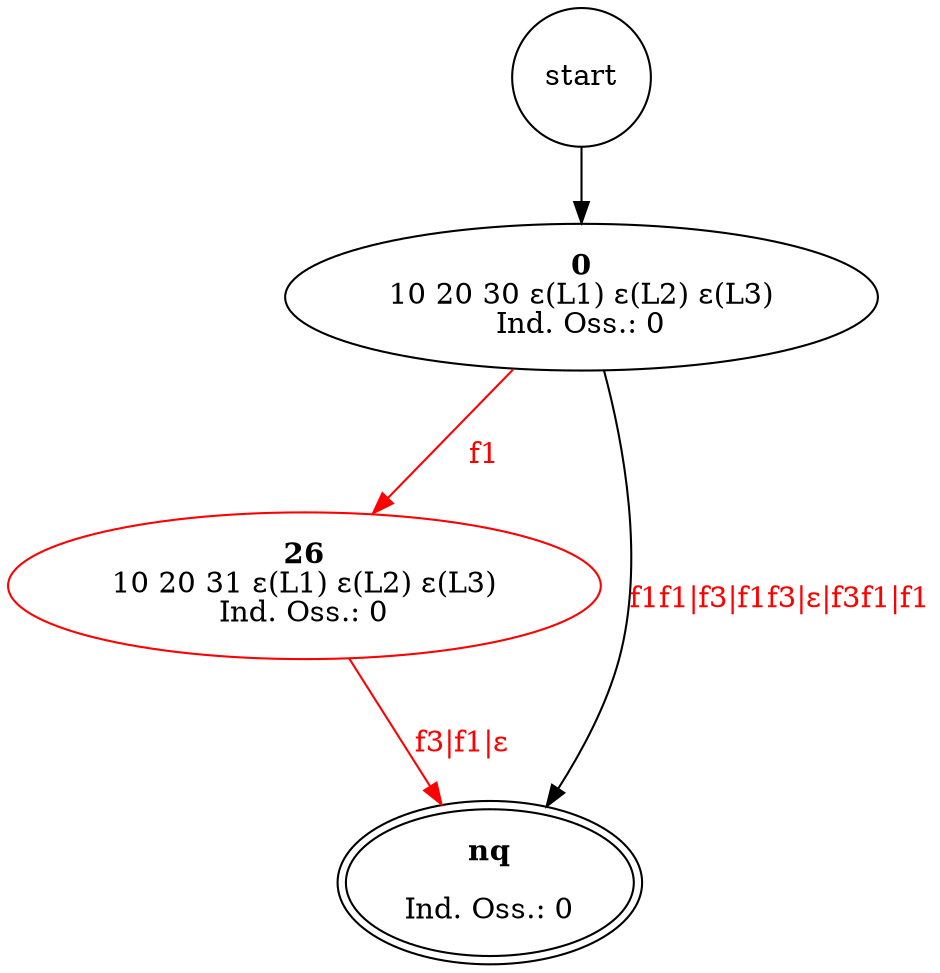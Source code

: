 digraph SpazioComportamentale {
    // ARCHI
    start	->	n0
	n0	->	n26 [label=<<br/><font color="red">f1</font>> color=red]
	n0	->	nnq [label=<<br/><font color="red">f1f1|f3|f1f3|ε|f3f1|f1</font>>]
	n26	->	nnq [label=<<br/><font color="red">f3|f1|ε</font>> color=red]

    // NODI
    start[shape="circle"]
	n0 [label=<<b>0</b><br/>10 20 30 ε(L1) ε(L2) ε(L3)<br/>Ind. Oss.: 0>]
	n26 [label=<<b>26</b><br/>10 20 31 ε(L1) ε(L2) ε(L3)<br/>Ind. Oss.: 0> color=red]
	nnq [label=<<b>nq</b><br/> <br/>Ind. Oss.: 0> peripheries=2]
}
